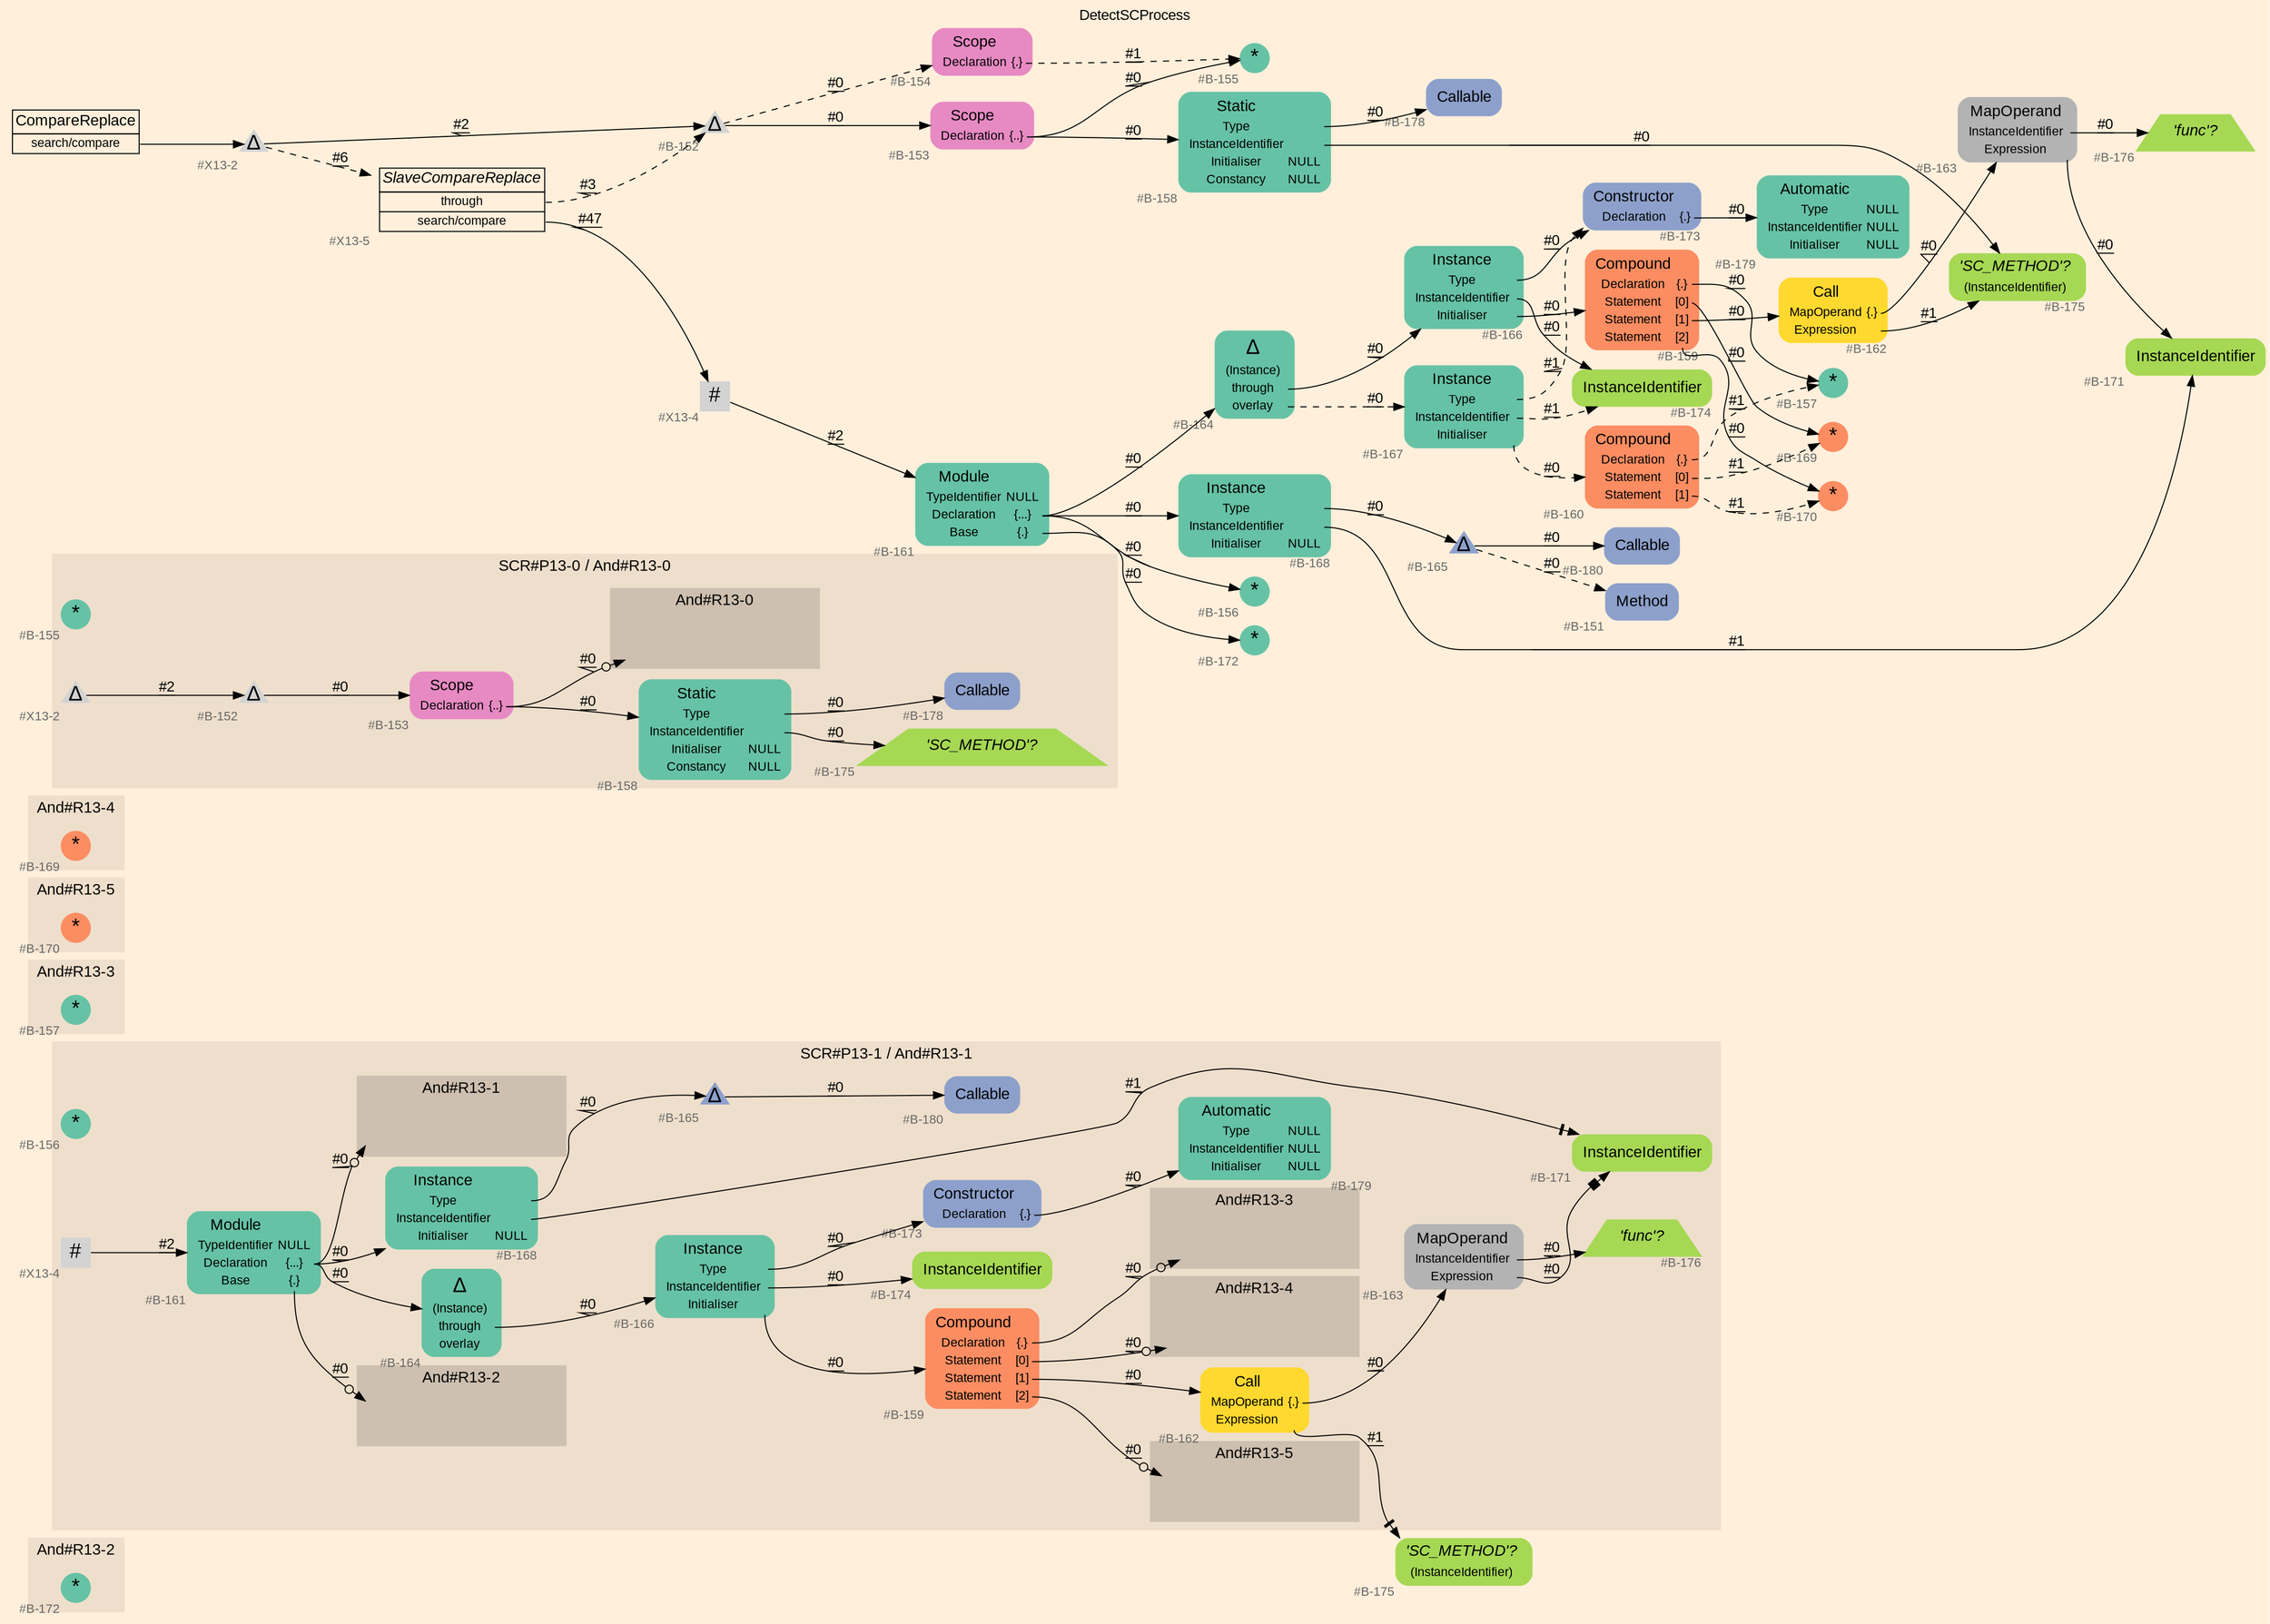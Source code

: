 digraph "DetectSCProcess" {
label = "DetectSCProcess"
labelloc = t
graph [
    rankdir = "LR"
    ranksep = 0.3
    bgcolor = antiquewhite1
    color = black
    fontcolor = black
    fontname = "Arial"
];
node [
    fontname = "Arial"
];
edge [
    fontname = "Arial"
];

// -------------------- figure And#R13-2 --------------------
// -------- region And#R13-2 ----------
subgraph "clusterAnd#R13-2" {
    label = "And#R13-2"
    style = "filled"
    color = antiquewhite2
    fontsize = "15"
    // -------- block And#R13-2/#B-172 ----------
    "And#R13-2/#B-172" [
        fillcolor = "/set28/1"
        xlabel = "#B-172"
        fontsize = "12"
        fontcolor = grey40
        shape = "circle"
        label = <<FONT COLOR="black" POINT-SIZE="20">*</FONT>>
        style = "filled"
        penwidth = 0.0
        fixedsize = true
        width = 0.4
        height = 0.4
    ];
    
}


// -------------------- figure And#R13-1 --------------------
// -------- region And#R13-1 ----------
subgraph "clusterAnd#R13-1" {
    label = "And#R13-1"
    style = "filled"
    color = antiquewhite2
    fontsize = "15"
    // -------- block And#R13-1/#B-156 ----------
    "And#R13-1/#B-156" [
        fillcolor = "/set28/1"
        xlabel = "#B-156"
        fontsize = "12"
        fontcolor = grey40
        shape = "circle"
        label = <<FONT COLOR="black" POINT-SIZE="20">*</FONT>>
        style = "filled"
        penwidth = 0.0
        fixedsize = true
        width = 0.4
        height = 0.4
    ];
    
}


// -------------------- figure And#R13-3 --------------------
// -------- region And#R13-3 ----------
subgraph "clusterAnd#R13-3" {
    label = "And#R13-3"
    style = "filled"
    color = antiquewhite2
    fontsize = "15"
    // -------- block And#R13-3/#B-157 ----------
    "And#R13-3/#B-157" [
        fillcolor = "/set28/1"
        xlabel = "#B-157"
        fontsize = "12"
        fontcolor = grey40
        shape = "circle"
        label = <<FONT COLOR="black" POINT-SIZE="20">*</FONT>>
        style = "filled"
        penwidth = 0.0
        fixedsize = true
        width = 0.4
        height = 0.4
    ];
    
}


// -------------------- figure And#R13-5 --------------------
// -------- region And#R13-5 ----------
subgraph "clusterAnd#R13-5" {
    label = "And#R13-5"
    style = "filled"
    color = antiquewhite2
    fontsize = "15"
    // -------- block And#R13-5/#B-170 ----------
    "And#R13-5/#B-170" [
        fillcolor = "/set28/2"
        xlabel = "#B-170"
        fontsize = "12"
        fontcolor = grey40
        shape = "circle"
        label = <<FONT COLOR="black" POINT-SIZE="20">*</FONT>>
        style = "filled"
        penwidth = 0.0
        fixedsize = true
        width = 0.4
        height = 0.4
    ];
    
}


// -------------------- figure And#R13-4 --------------------
// -------- region And#R13-4 ----------
subgraph "clusterAnd#R13-4" {
    label = "And#R13-4"
    style = "filled"
    color = antiquewhite2
    fontsize = "15"
    // -------- block And#R13-4/#B-169 ----------
    "And#R13-4/#B-169" [
        fillcolor = "/set28/2"
        xlabel = "#B-169"
        fontsize = "12"
        fontcolor = grey40
        shape = "circle"
        label = <<FONT COLOR="black" POINT-SIZE="20">*</FONT>>
        style = "filled"
        penwidth = 0.0
        fixedsize = true
        width = 0.4
        height = 0.4
    ];
    
}


// -------------------- figure And#R13-1 --------------------
// -------- region And#R13-1 ----------
subgraph "clusterAnd#R13-1" {
    label = "SCR#P13-1 / And#R13-1"
    style = "filled"
    color = antiquewhite2
    fontsize = "15"
    // -------- block And#R13-1/#B-159 ----------
    "And#R13-1/#B-159" [
        fillcolor = "/set28/2"
        xlabel = "#B-159"
        fontsize = "12"
        fontcolor = grey40
        shape = "plaintext"
        label = <<TABLE BORDER="0" CELLBORDER="0" CELLSPACING="0">
         <TR><TD><FONT COLOR="black" POINT-SIZE="15">Compound</FONT></TD></TR>
         <TR><TD><FONT COLOR="black" POINT-SIZE="12">Declaration</FONT></TD><TD PORT="port0"><FONT COLOR="black" POINT-SIZE="12">{.}</FONT></TD></TR>
         <TR><TD><FONT COLOR="black" POINT-SIZE="12">Statement</FONT></TD><TD PORT="port1"><FONT COLOR="black" POINT-SIZE="12">[0]</FONT></TD></TR>
         <TR><TD><FONT COLOR="black" POINT-SIZE="12">Statement</FONT></TD><TD PORT="port2"><FONT COLOR="black" POINT-SIZE="12">[1]</FONT></TD></TR>
         <TR><TD><FONT COLOR="black" POINT-SIZE="12">Statement</FONT></TD><TD PORT="port3"><FONT COLOR="black" POINT-SIZE="12">[2]</FONT></TD></TR>
        </TABLE>>
        style = "rounded,filled"
    ];
    
    // -------- block And#R13-1/#B-180 ----------
    "And#R13-1/#B-180" [
        fillcolor = "/set28/3"
        xlabel = "#B-180"
        fontsize = "12"
        fontcolor = grey40
        shape = "plaintext"
        label = <<TABLE BORDER="0" CELLBORDER="0" CELLSPACING="0">
         <TR><TD><FONT COLOR="black" POINT-SIZE="15">Callable</FONT></TD></TR>
        </TABLE>>
        style = "rounded,filled"
    ];
    
    // -------- block And#R13-1/#B-176 ----------
    "And#R13-1/#B-176" [
        fillcolor = "/set28/5"
        xlabel = "#B-176"
        fontsize = "12"
        fontcolor = grey40
        shape = "trapezium"
        label = <<FONT COLOR="black" POINT-SIZE="15"><I>'func'?</I></FONT>>
        style = "filled"
        penwidth = 0.0
    ];
    
    // -------- block And#R13-1/#B-174 ----------
    "And#R13-1/#B-174" [
        fillcolor = "/set28/5"
        xlabel = "#B-174"
        fontsize = "12"
        fontcolor = grey40
        shape = "plaintext"
        label = <<TABLE BORDER="0" CELLBORDER="0" CELLSPACING="0">
         <TR><TD><FONT COLOR="black" POINT-SIZE="15">InstanceIdentifier</FONT></TD></TR>
        </TABLE>>
        style = "rounded,filled"
    ];
    
    // -------- block And#R13-1/#B-164 ----------
    "And#R13-1/#B-164" [
        fillcolor = "/set28/1"
        xlabel = "#B-164"
        fontsize = "12"
        fontcolor = grey40
        shape = "plaintext"
        label = <<TABLE BORDER="0" CELLBORDER="0" CELLSPACING="0">
         <TR><TD><FONT COLOR="black" POINT-SIZE="20">Δ</FONT></TD></TR>
         <TR><TD><FONT COLOR="black" POINT-SIZE="12">(Instance)</FONT></TD><TD PORT="port0"></TD></TR>
         <TR><TD><FONT COLOR="black" POINT-SIZE="12">through</FONT></TD><TD PORT="port1"></TD></TR>
         <TR><TD><FONT COLOR="black" POINT-SIZE="12">overlay</FONT></TD><TD PORT="port2"></TD></TR>
        </TABLE>>
        style = "rounded,filled"
    ];
    
    // -------- block And#R13-1/#B-161 ----------
    "And#R13-1/#B-161" [
        fillcolor = "/set28/1"
        xlabel = "#B-161"
        fontsize = "12"
        fontcolor = grey40
        shape = "plaintext"
        label = <<TABLE BORDER="0" CELLBORDER="0" CELLSPACING="0">
         <TR><TD><FONT COLOR="black" POINT-SIZE="15">Module</FONT></TD></TR>
         <TR><TD><FONT COLOR="black" POINT-SIZE="12">TypeIdentifier</FONT></TD><TD PORT="port0"><FONT COLOR="black" POINT-SIZE="12">NULL</FONT></TD></TR>
         <TR><TD><FONT COLOR="black" POINT-SIZE="12">Declaration</FONT></TD><TD PORT="port1"><FONT COLOR="black" POINT-SIZE="12">{...}</FONT></TD></TR>
         <TR><TD><FONT COLOR="black" POINT-SIZE="12">Base</FONT></TD><TD PORT="port2"><FONT COLOR="black" POINT-SIZE="12">{.}</FONT></TD></TR>
        </TABLE>>
        style = "rounded,filled"
    ];
    
    // -------- block And#R13-1/#B-165 ----------
    "And#R13-1/#B-165" [
        fillcolor = "/set28/3"
        xlabel = "#B-165"
        fontsize = "12"
        fontcolor = grey40
        shape = "triangle"
        label = <<FONT COLOR="black" POINT-SIZE="20">Δ</FONT>>
        style = "filled"
        penwidth = 0.0
        fixedsize = true
        width = 0.4
        height = 0.4
    ];
    
    // -------- block And#R13-1/#B-162 ----------
    "And#R13-1/#B-162" [
        fillcolor = "/set28/6"
        xlabel = "#B-162"
        fontsize = "12"
        fontcolor = grey40
        shape = "plaintext"
        label = <<TABLE BORDER="0" CELLBORDER="0" CELLSPACING="0">
         <TR><TD><FONT COLOR="black" POINT-SIZE="15">Call</FONT></TD></TR>
         <TR><TD><FONT COLOR="black" POINT-SIZE="12">MapOperand</FONT></TD><TD PORT="port0"><FONT COLOR="black" POINT-SIZE="12">{.}</FONT></TD></TR>
         <TR><TD><FONT COLOR="black" POINT-SIZE="12">Expression</FONT></TD><TD PORT="port1"></TD></TR>
        </TABLE>>
        style = "rounded,filled"
    ];
    
    // -------- block And#R13-1/#B-171 ----------
    "And#R13-1/#B-171" [
        fillcolor = "/set28/5"
        xlabel = "#B-171"
        fontsize = "12"
        fontcolor = grey40
        shape = "plaintext"
        label = <<TABLE BORDER="0" CELLBORDER="0" CELLSPACING="0">
         <TR><TD><FONT COLOR="black" POINT-SIZE="15">InstanceIdentifier</FONT></TD></TR>
        </TABLE>>
        style = "rounded,filled"
    ];
    
    // -------- block And#R13-1/#B-173 ----------
    "And#R13-1/#B-173" [
        fillcolor = "/set28/3"
        xlabel = "#B-173"
        fontsize = "12"
        fontcolor = grey40
        shape = "plaintext"
        label = <<TABLE BORDER="0" CELLBORDER="0" CELLSPACING="0">
         <TR><TD><FONT COLOR="black" POINT-SIZE="15">Constructor</FONT></TD></TR>
         <TR><TD><FONT COLOR="black" POINT-SIZE="12">Declaration</FONT></TD><TD PORT="port0"><FONT COLOR="black" POINT-SIZE="12">{.}</FONT></TD></TR>
        </TABLE>>
        style = "rounded,filled"
    ];
    
    // -------- block And#R13-1/#B-163 ----------
    "And#R13-1/#B-163" [
        fillcolor = "/set28/8"
        xlabel = "#B-163"
        fontsize = "12"
        fontcolor = grey40
        shape = "plaintext"
        label = <<TABLE BORDER="0" CELLBORDER="0" CELLSPACING="0">
         <TR><TD><FONT COLOR="black" POINT-SIZE="15">MapOperand</FONT></TD></TR>
         <TR><TD><FONT COLOR="black" POINT-SIZE="12">InstanceIdentifier</FONT></TD><TD PORT="port0"></TD></TR>
         <TR><TD><FONT COLOR="black" POINT-SIZE="12">Expression</FONT></TD><TD PORT="port1"></TD></TR>
        </TABLE>>
        style = "rounded,filled"
    ];
    
    // -------- block And#R13-1/#B-166 ----------
    "And#R13-1/#B-166" [
        fillcolor = "/set28/1"
        xlabel = "#B-166"
        fontsize = "12"
        fontcolor = grey40
        shape = "plaintext"
        label = <<TABLE BORDER="0" CELLBORDER="0" CELLSPACING="0">
         <TR><TD><FONT COLOR="black" POINT-SIZE="15">Instance</FONT></TD></TR>
         <TR><TD><FONT COLOR="black" POINT-SIZE="12">Type</FONT></TD><TD PORT="port0"></TD></TR>
         <TR><TD><FONT COLOR="black" POINT-SIZE="12">InstanceIdentifier</FONT></TD><TD PORT="port1"></TD></TR>
         <TR><TD><FONT COLOR="black" POINT-SIZE="12">Initialiser</FONT></TD><TD PORT="port2"></TD></TR>
        </TABLE>>
        style = "rounded,filled"
    ];
    
    // -------- block And#R13-1/#X13-4 ----------
    "And#R13-1/#X13-4" [
        xlabel = "#X13-4"
        fontsize = "12"
        fontcolor = grey40
        shape = "square"
        label = <<FONT COLOR="black" POINT-SIZE="20">#</FONT>>
        style = "filled"
        penwidth = 0.0
        fixedsize = true
        width = 0.4
        height = 0.4
    ];
    
    // -------- block And#R13-1/#B-179 ----------
    "And#R13-1/#B-179" [
        fillcolor = "/set28/1"
        xlabel = "#B-179"
        fontsize = "12"
        fontcolor = grey40
        shape = "plaintext"
        label = <<TABLE BORDER="0" CELLBORDER="0" CELLSPACING="0">
         <TR><TD><FONT COLOR="black" POINT-SIZE="15">Automatic</FONT></TD></TR>
         <TR><TD><FONT COLOR="black" POINT-SIZE="12">Type</FONT></TD><TD PORT="port0"><FONT COLOR="black" POINT-SIZE="12">NULL</FONT></TD></TR>
         <TR><TD><FONT COLOR="black" POINT-SIZE="12">InstanceIdentifier</FONT></TD><TD PORT="port1"><FONT COLOR="black" POINT-SIZE="12">NULL</FONT></TD></TR>
         <TR><TD><FONT COLOR="black" POINT-SIZE="12">Initialiser</FONT></TD><TD PORT="port2"><FONT COLOR="black" POINT-SIZE="12">NULL</FONT></TD></TR>
        </TABLE>>
        style = "rounded,filled"
    ];
    
    // -------- block And#R13-1/#B-168 ----------
    "And#R13-1/#B-168" [
        fillcolor = "/set28/1"
        xlabel = "#B-168"
        fontsize = "12"
        fontcolor = grey40
        shape = "plaintext"
        label = <<TABLE BORDER="0" CELLBORDER="0" CELLSPACING="0">
         <TR><TD><FONT COLOR="black" POINT-SIZE="15">Instance</FONT></TD></TR>
         <TR><TD><FONT COLOR="black" POINT-SIZE="12">Type</FONT></TD><TD PORT="port0"></TD></TR>
         <TR><TD><FONT COLOR="black" POINT-SIZE="12">InstanceIdentifier</FONT></TD><TD PORT="port1"></TD></TR>
         <TR><TD><FONT COLOR="black" POINT-SIZE="12">Initialiser</FONT></TD><TD PORT="port2"><FONT COLOR="black" POINT-SIZE="12">NULL</FONT></TD></TR>
        </TABLE>>
        style = "rounded,filled"
    ];
    
    // -------- region And#R13-1/And#R13-1 ----------
    subgraph "clusterAnd#R13-1/And#R13-1" {
        label = "And#R13-1"
        style = "filled"
        color = antiquewhite3
        fontsize = "15"
        // -------- block And#R13-1/And#R13-1/#B-156 ----------
        "And#R13-1/And#R13-1/#B-156" [
            fillcolor = "/set28/1"
            xlabel = "#B-156"
            fontsize = "12"
            fontcolor = grey40
            shape = "none"
            style = "invisible"
        ];
        
    }
    
    // -------- region And#R13-1/And#R13-2 ----------
    subgraph "clusterAnd#R13-1/And#R13-2" {
        label = "And#R13-2"
        style = "filled"
        color = antiquewhite3
        fontsize = "15"
        // -------- block And#R13-1/And#R13-2/#B-172 ----------
        "And#R13-1/And#R13-2/#B-172" [
            fillcolor = "/set28/1"
            xlabel = "#B-172"
            fontsize = "12"
            fontcolor = grey40
            shape = "none"
            style = "invisible"
        ];
        
    }
    
    // -------- region And#R13-1/And#R13-3 ----------
    subgraph "clusterAnd#R13-1/And#R13-3" {
        label = "And#R13-3"
        style = "filled"
        color = antiquewhite3
        fontsize = "15"
        // -------- block And#R13-1/And#R13-3/#B-157 ----------
        "And#R13-1/And#R13-3/#B-157" [
            fillcolor = "/set28/1"
            xlabel = "#B-157"
            fontsize = "12"
            fontcolor = grey40
            shape = "none"
            style = "invisible"
        ];
        
    }
    
    // -------- region And#R13-1/And#R13-4 ----------
    subgraph "clusterAnd#R13-1/And#R13-4" {
        label = "And#R13-4"
        style = "filled"
        color = antiquewhite3
        fontsize = "15"
        // -------- block And#R13-1/And#R13-4/#B-169 ----------
        "And#R13-1/And#R13-4/#B-169" [
            fillcolor = "/set28/2"
            xlabel = "#B-169"
            fontsize = "12"
            fontcolor = grey40
            shape = "none"
            style = "invisible"
        ];
        
    }
    
    // -------- region And#R13-1/And#R13-5 ----------
    subgraph "clusterAnd#R13-1/And#R13-5" {
        label = "And#R13-5"
        style = "filled"
        color = antiquewhite3
        fontsize = "15"
        // -------- block And#R13-1/And#R13-5/#B-170 ----------
        "And#R13-1/And#R13-5/#B-170" [
            fillcolor = "/set28/2"
            xlabel = "#B-170"
            fontsize = "12"
            fontcolor = grey40
            shape = "none"
            style = "invisible"
        ];
        
    }
    
}

// -------- block And#R13-1/#B-175 ----------
"And#R13-1/#B-175" [
    fillcolor = "/set28/5"
    xlabel = "#B-175"
    fontsize = "12"
    fontcolor = grey40
    shape = "plaintext"
    label = <<TABLE BORDER="0" CELLBORDER="0" CELLSPACING="0">
     <TR><TD><FONT COLOR="black" POINT-SIZE="15"><I>'SC_METHOD'?</I></FONT></TD></TR>
     <TR><TD><FONT COLOR="black" POINT-SIZE="12">(InstanceIdentifier)</FONT></TD><TD PORT="port0"></TD></TR>
    </TABLE>>
    style = "rounded,filled"
];

"And#R13-1/#B-159":port0 -> "And#R13-1/And#R13-3/#B-157" [
    arrowhead="normalnoneodot"
    label = "#0"
    decorate = true
    color = black
    fontcolor = black
];

"And#R13-1/#B-159":port1 -> "And#R13-1/And#R13-4/#B-169" [
    arrowhead="normalnoneodot"
    label = "#0"
    decorate = true
    color = black
    fontcolor = black
];

"And#R13-1/#B-159":port2 -> "And#R13-1/#B-162" [
    label = "#0"
    decorate = true
    color = black
    fontcolor = black
];

"And#R13-1/#B-159":port3 -> "And#R13-1/And#R13-5/#B-170" [
    arrowhead="normalnoneodot"
    label = "#0"
    decorate = true
    color = black
    fontcolor = black
];

"And#R13-1/#B-164":port1 -> "And#R13-1/#B-166" [
    label = "#0"
    decorate = true
    color = black
    fontcolor = black
];

"And#R13-1/#B-161":port1 -> "And#R13-1/#B-164" [
    label = "#0"
    decorate = true
    color = black
    fontcolor = black
];

"And#R13-1/#B-161":port1 -> "And#R13-1/#B-168" [
    label = "#0"
    decorate = true
    color = black
    fontcolor = black
];

"And#R13-1/#B-161":port1 -> "And#R13-1/And#R13-1/#B-156" [
    arrowhead="normalnoneodot"
    label = "#0"
    decorate = true
    color = black
    fontcolor = black
];

"And#R13-1/#B-161":port2 -> "And#R13-1/And#R13-2/#B-172" [
    arrowhead="normalnoneodot"
    label = "#0"
    decorate = true
    color = black
    fontcolor = black
];

"And#R13-1/#B-165" -> "And#R13-1/#B-180" [
    label = "#0"
    decorate = true
    color = black
    fontcolor = black
];

"And#R13-1/#B-162":port0 -> "And#R13-1/#B-163" [
    label = "#0"
    decorate = true
    color = black
    fontcolor = black
];

"And#R13-1/#B-162":port1 -> "And#R13-1/#B-175" [
    arrowhead="normalnonetee"
    label = "#1"
    decorate = true
    color = black
    fontcolor = black
];

"And#R13-1/#B-173":port0 -> "And#R13-1/#B-179" [
    label = "#0"
    decorate = true
    color = black
    fontcolor = black
];

"And#R13-1/#B-163":port0 -> "And#R13-1/#B-176" [
    label = "#0"
    decorate = true
    color = black
    fontcolor = black
];

"And#R13-1/#B-163":port1 -> "And#R13-1/#B-171" [
    arrowhead="normalnonebox"
    label = "#0"
    decorate = true
    color = black
    fontcolor = black
];

"And#R13-1/#B-166":port0 -> "And#R13-1/#B-173" [
    label = "#0"
    decorate = true
    color = black
    fontcolor = black
];

"And#R13-1/#B-166":port1 -> "And#R13-1/#B-174" [
    label = "#0"
    decorate = true
    color = black
    fontcolor = black
];

"And#R13-1/#B-166":port2 -> "And#R13-1/#B-159" [
    label = "#0"
    decorate = true
    color = black
    fontcolor = black
];

"And#R13-1/#X13-4" -> "And#R13-1/#B-161" [
    label = "#2"
    decorate = true
    color = black
    fontcolor = black
];

"And#R13-1/#B-168":port0 -> "And#R13-1/#B-165" [
    label = "#0"
    decorate = true
    color = black
    fontcolor = black
];

"And#R13-1/#B-168":port1 -> "And#R13-1/#B-171" [
    arrowhead="normalnonetee"
    label = "#1"
    decorate = true
    color = black
    fontcolor = black
];


// -------------------- figure And#R13-0 --------------------
// -------- region And#R13-0 ----------
subgraph "clusterAnd#R13-0" {
    label = "And#R13-0"
    style = "filled"
    color = antiquewhite2
    fontsize = "15"
    // -------- block And#R13-0/#B-155 ----------
    "And#R13-0/#B-155" [
        fillcolor = "/set28/1"
        xlabel = "#B-155"
        fontsize = "12"
        fontcolor = grey40
        shape = "circle"
        label = <<FONT COLOR="black" POINT-SIZE="20">*</FONT>>
        style = "filled"
        penwidth = 0.0
        fixedsize = true
        width = 0.4
        height = 0.4
    ];
    
}


// -------------------- figure And#R13-0 --------------------
// -------- region And#R13-0 ----------
subgraph "clusterAnd#R13-0" {
    label = "SCR#P13-0 / And#R13-0"
    style = "filled"
    color = antiquewhite2
    fontsize = "15"
    // -------- block And#R13-0/#B-153 ----------
    "And#R13-0/#B-153" [
        fillcolor = "/set28/4"
        xlabel = "#B-153"
        fontsize = "12"
        fontcolor = grey40
        shape = "plaintext"
        label = <<TABLE BORDER="0" CELLBORDER="0" CELLSPACING="0">
         <TR><TD><FONT COLOR="black" POINT-SIZE="15">Scope</FONT></TD></TR>
         <TR><TD><FONT COLOR="black" POINT-SIZE="12">Declaration</FONT></TD><TD PORT="port0"><FONT COLOR="black" POINT-SIZE="12">{..}</FONT></TD></TR>
        </TABLE>>
        style = "rounded,filled"
    ];
    
    // -------- block And#R13-0/#B-152 ----------
    "And#R13-0/#B-152" [
        xlabel = "#B-152"
        fontsize = "12"
        fontcolor = grey40
        shape = "triangle"
        label = <<FONT COLOR="black" POINT-SIZE="20">Δ</FONT>>
        style = "filled"
        penwidth = 0.0
        fixedsize = true
        width = 0.4
        height = 0.4
    ];
    
    // -------- block And#R13-0/#B-178 ----------
    "And#R13-0/#B-178" [
        fillcolor = "/set28/3"
        xlabel = "#B-178"
        fontsize = "12"
        fontcolor = grey40
        shape = "plaintext"
        label = <<TABLE BORDER="0" CELLBORDER="0" CELLSPACING="0">
         <TR><TD><FONT COLOR="black" POINT-SIZE="15">Callable</FONT></TD></TR>
        </TABLE>>
        style = "rounded,filled"
    ];
    
    // -------- block And#R13-0/#B-158 ----------
    "And#R13-0/#B-158" [
        fillcolor = "/set28/1"
        xlabel = "#B-158"
        fontsize = "12"
        fontcolor = grey40
        shape = "plaintext"
        label = <<TABLE BORDER="0" CELLBORDER="0" CELLSPACING="0">
         <TR><TD><FONT COLOR="black" POINT-SIZE="15">Static</FONT></TD></TR>
         <TR><TD><FONT COLOR="black" POINT-SIZE="12">Type</FONT></TD><TD PORT="port0"></TD></TR>
         <TR><TD><FONT COLOR="black" POINT-SIZE="12">InstanceIdentifier</FONT></TD><TD PORT="port1"></TD></TR>
         <TR><TD><FONT COLOR="black" POINT-SIZE="12">Initialiser</FONT></TD><TD PORT="port2"><FONT COLOR="black" POINT-SIZE="12">NULL</FONT></TD></TR>
         <TR><TD><FONT COLOR="black" POINT-SIZE="12">Constancy</FONT></TD><TD PORT="port3"><FONT COLOR="black" POINT-SIZE="12">NULL</FONT></TD></TR>
        </TABLE>>
        style = "rounded,filled"
    ];
    
    // -------- block And#R13-0/#X13-2 ----------
    "And#R13-0/#X13-2" [
        xlabel = "#X13-2"
        fontsize = "12"
        fontcolor = grey40
        shape = "triangle"
        label = <<FONT COLOR="black" POINT-SIZE="20">Δ</FONT>>
        style = "filled"
        penwidth = 0.0
        fixedsize = true
        width = 0.4
        height = 0.4
    ];
    
    // -------- block And#R13-0/#B-175 ----------
    "And#R13-0/#B-175" [
        fillcolor = "/set28/5"
        xlabel = "#B-175"
        fontsize = "12"
        fontcolor = grey40
        shape = "trapezium"
        label = <<FONT COLOR="black" POINT-SIZE="15"><I>'SC_METHOD'?</I></FONT>>
        style = "filled"
        penwidth = 0.0
    ];
    
    // -------- region And#R13-0/And#R13-0 ----------
    subgraph "clusterAnd#R13-0/And#R13-0" {
        label = "And#R13-0"
        style = "filled"
        color = antiquewhite3
        fontsize = "15"
        // -------- block And#R13-0/And#R13-0/#B-155 ----------
        "And#R13-0/And#R13-0/#B-155" [
            fillcolor = "/set28/1"
            xlabel = "#B-155"
            fontsize = "12"
            fontcolor = grey40
            shape = "none"
            style = "invisible"
        ];
        
    }
    
}

"And#R13-0/#B-153":port0 -> "And#R13-0/And#R13-0/#B-155" [
    arrowhead="normalnoneodot"
    label = "#0"
    decorate = true
    color = black
    fontcolor = black
];

"And#R13-0/#B-153":port0 -> "And#R13-0/#B-158" [
    label = "#0"
    decorate = true
    color = black
    fontcolor = black
];

"And#R13-0/#B-152" -> "And#R13-0/#B-153" [
    label = "#0"
    decorate = true
    color = black
    fontcolor = black
];

"And#R13-0/#B-158":port0 -> "And#R13-0/#B-178" [
    label = "#0"
    decorate = true
    color = black
    fontcolor = black
];

"And#R13-0/#B-158":port1 -> "And#R13-0/#B-175" [
    label = "#0"
    decorate = true
    color = black
    fontcolor = black
];

"And#R13-0/#X13-2" -> "And#R13-0/#B-152" [
    label = "#2"
    decorate = true
    color = black
    fontcolor = black
];


// -------------------- transformation figure --------------------
// -------- block CR#X13-3 ----------
"CR#X13-3" [
    fillcolor = antiquewhite1
    fontsize = "12"
    fontcolor = grey40
    shape = "plaintext"
    label = <<TABLE BORDER="0" CELLBORDER="1" CELLSPACING="0">
     <TR><TD><FONT COLOR="black" POINT-SIZE="15">CompareReplace</FONT></TD></TR>
     <TR><TD PORT="port0"><FONT COLOR="black" POINT-SIZE="12">search/compare</FONT></TD></TR>
    </TABLE>>
    style = "filled"
    color = black
];

// -------- block #X13-2 ----------
"#X13-2" [
    xlabel = "#X13-2"
    fontsize = "12"
    fontcolor = grey40
    shape = "triangle"
    label = <<FONT COLOR="black" POINT-SIZE="20">Δ</FONT>>
    style = "filled"
    penwidth = 0.0
    fixedsize = true
    width = 0.4
    height = 0.4
];

// -------- block #B-152 ----------
"#B-152" [
    xlabel = "#B-152"
    fontsize = "12"
    fontcolor = grey40
    shape = "triangle"
    label = <<FONT COLOR="black" POINT-SIZE="20">Δ</FONT>>
    style = "filled"
    penwidth = 0.0
    fixedsize = true
    width = 0.4
    height = 0.4
];

// -------- block #B-153 ----------
"#B-153" [
    fillcolor = "/set28/4"
    xlabel = "#B-153"
    fontsize = "12"
    fontcolor = grey40
    shape = "plaintext"
    label = <<TABLE BORDER="0" CELLBORDER="0" CELLSPACING="0">
     <TR><TD><FONT COLOR="black" POINT-SIZE="15">Scope</FONT></TD></TR>
     <TR><TD><FONT COLOR="black" POINT-SIZE="12">Declaration</FONT></TD><TD PORT="port0"><FONT COLOR="black" POINT-SIZE="12">{..}</FONT></TD></TR>
    </TABLE>>
    style = "rounded,filled"
];

// -------- block #B-155 ----------
"#B-155" [
    fillcolor = "/set28/1"
    xlabel = "#B-155"
    fontsize = "12"
    fontcolor = grey40
    shape = "circle"
    label = <<FONT COLOR="black" POINT-SIZE="20">*</FONT>>
    style = "filled"
    penwidth = 0.0
    fixedsize = true
    width = 0.4
    height = 0.4
];

// -------- block #B-158 ----------
"#B-158" [
    fillcolor = "/set28/1"
    xlabel = "#B-158"
    fontsize = "12"
    fontcolor = grey40
    shape = "plaintext"
    label = <<TABLE BORDER="0" CELLBORDER="0" CELLSPACING="0">
     <TR><TD><FONT COLOR="black" POINT-SIZE="15">Static</FONT></TD></TR>
     <TR><TD><FONT COLOR="black" POINT-SIZE="12">Type</FONT></TD><TD PORT="port0"></TD></TR>
     <TR><TD><FONT COLOR="black" POINT-SIZE="12">InstanceIdentifier</FONT></TD><TD PORT="port1"></TD></TR>
     <TR><TD><FONT COLOR="black" POINT-SIZE="12">Initialiser</FONT></TD><TD PORT="port2"><FONT COLOR="black" POINT-SIZE="12">NULL</FONT></TD></TR>
     <TR><TD><FONT COLOR="black" POINT-SIZE="12">Constancy</FONT></TD><TD PORT="port3"><FONT COLOR="black" POINT-SIZE="12">NULL</FONT></TD></TR>
    </TABLE>>
    style = "rounded,filled"
];

// -------- block #B-178 ----------
"#B-178" [
    fillcolor = "/set28/3"
    xlabel = "#B-178"
    fontsize = "12"
    fontcolor = grey40
    shape = "plaintext"
    label = <<TABLE BORDER="0" CELLBORDER="0" CELLSPACING="0">
     <TR><TD><FONT COLOR="black" POINT-SIZE="15">Callable</FONT></TD></TR>
    </TABLE>>
    style = "rounded,filled"
];

// -------- block #B-175 ----------
"#B-175" [
    fillcolor = "/set28/5"
    xlabel = "#B-175"
    fontsize = "12"
    fontcolor = grey40
    shape = "plaintext"
    label = <<TABLE BORDER="0" CELLBORDER="0" CELLSPACING="0">
     <TR><TD><FONT COLOR="black" POINT-SIZE="15"><I>'SC_METHOD'?</I></FONT></TD></TR>
     <TR><TD><FONT COLOR="black" POINT-SIZE="12">(InstanceIdentifier)</FONT></TD><TD PORT="port0"></TD></TR>
    </TABLE>>
    style = "rounded,filled"
];

// -------- block #B-154 ----------
"#B-154" [
    fillcolor = "/set28/4"
    xlabel = "#B-154"
    fontsize = "12"
    fontcolor = grey40
    shape = "plaintext"
    label = <<TABLE BORDER="0" CELLBORDER="0" CELLSPACING="0">
     <TR><TD><FONT COLOR="black" POINT-SIZE="15">Scope</FONT></TD></TR>
     <TR><TD><FONT COLOR="black" POINT-SIZE="12">Declaration</FONT></TD><TD PORT="port0"><FONT COLOR="black" POINT-SIZE="12">{.}</FONT></TD></TR>
    </TABLE>>
    style = "rounded,filled"
];

// -------- block #X13-5 ----------
"#X13-5" [
    fillcolor = antiquewhite1
    xlabel = "#X13-5"
    fontsize = "12"
    fontcolor = grey40
    shape = "plaintext"
    label = <<TABLE BORDER="0" CELLBORDER="1" CELLSPACING="0">
     <TR><TD><FONT COLOR="black" POINT-SIZE="15"><I>SlaveCompareReplace</I></FONT></TD></TR>
     <TR><TD PORT="port0"><FONT COLOR="black" POINT-SIZE="12">through</FONT></TD></TR>
     <TR><TD PORT="port1"><FONT COLOR="black" POINT-SIZE="12">search/compare</FONT></TD></TR>
    </TABLE>>
    style = "filled"
    color = black
];

// -------- block #X13-4 ----------
"#X13-4" [
    xlabel = "#X13-4"
    fontsize = "12"
    fontcolor = grey40
    shape = "square"
    label = <<FONT COLOR="black" POINT-SIZE="20">#</FONT>>
    style = "filled"
    penwidth = 0.0
    fixedsize = true
    width = 0.4
    height = 0.4
];

// -------- block #B-161 ----------
"#B-161" [
    fillcolor = "/set28/1"
    xlabel = "#B-161"
    fontsize = "12"
    fontcolor = grey40
    shape = "plaintext"
    label = <<TABLE BORDER="0" CELLBORDER="0" CELLSPACING="0">
     <TR><TD><FONT COLOR="black" POINT-SIZE="15">Module</FONT></TD></TR>
     <TR><TD><FONT COLOR="black" POINT-SIZE="12">TypeIdentifier</FONT></TD><TD PORT="port0"><FONT COLOR="black" POINT-SIZE="12">NULL</FONT></TD></TR>
     <TR><TD><FONT COLOR="black" POINT-SIZE="12">Declaration</FONT></TD><TD PORT="port1"><FONT COLOR="black" POINT-SIZE="12">{...}</FONT></TD></TR>
     <TR><TD><FONT COLOR="black" POINT-SIZE="12">Base</FONT></TD><TD PORT="port2"><FONT COLOR="black" POINT-SIZE="12">{.}</FONT></TD></TR>
    </TABLE>>
    style = "rounded,filled"
];

// -------- block #B-164 ----------
"#B-164" [
    fillcolor = "/set28/1"
    xlabel = "#B-164"
    fontsize = "12"
    fontcolor = grey40
    shape = "plaintext"
    label = <<TABLE BORDER="0" CELLBORDER="0" CELLSPACING="0">
     <TR><TD><FONT COLOR="black" POINT-SIZE="20">Δ</FONT></TD></TR>
     <TR><TD><FONT COLOR="black" POINT-SIZE="12">(Instance)</FONT></TD><TD PORT="port0"></TD></TR>
     <TR><TD><FONT COLOR="black" POINT-SIZE="12">through</FONT></TD><TD PORT="port1"></TD></TR>
     <TR><TD><FONT COLOR="black" POINT-SIZE="12">overlay</FONT></TD><TD PORT="port2"></TD></TR>
    </TABLE>>
    style = "rounded,filled"
];

// -------- block #B-166 ----------
"#B-166" [
    fillcolor = "/set28/1"
    xlabel = "#B-166"
    fontsize = "12"
    fontcolor = grey40
    shape = "plaintext"
    label = <<TABLE BORDER="0" CELLBORDER="0" CELLSPACING="0">
     <TR><TD><FONT COLOR="black" POINT-SIZE="15">Instance</FONT></TD></TR>
     <TR><TD><FONT COLOR="black" POINT-SIZE="12">Type</FONT></TD><TD PORT="port0"></TD></TR>
     <TR><TD><FONT COLOR="black" POINT-SIZE="12">InstanceIdentifier</FONT></TD><TD PORT="port1"></TD></TR>
     <TR><TD><FONT COLOR="black" POINT-SIZE="12">Initialiser</FONT></TD><TD PORT="port2"></TD></TR>
    </TABLE>>
    style = "rounded,filled"
];

// -------- block #B-173 ----------
"#B-173" [
    fillcolor = "/set28/3"
    xlabel = "#B-173"
    fontsize = "12"
    fontcolor = grey40
    shape = "plaintext"
    label = <<TABLE BORDER="0" CELLBORDER="0" CELLSPACING="0">
     <TR><TD><FONT COLOR="black" POINT-SIZE="15">Constructor</FONT></TD></TR>
     <TR><TD><FONT COLOR="black" POINT-SIZE="12">Declaration</FONT></TD><TD PORT="port0"><FONT COLOR="black" POINT-SIZE="12">{.}</FONT></TD></TR>
    </TABLE>>
    style = "rounded,filled"
];

// -------- block #B-179 ----------
"#B-179" [
    fillcolor = "/set28/1"
    xlabel = "#B-179"
    fontsize = "12"
    fontcolor = grey40
    shape = "plaintext"
    label = <<TABLE BORDER="0" CELLBORDER="0" CELLSPACING="0">
     <TR><TD><FONT COLOR="black" POINT-SIZE="15">Automatic</FONT></TD></TR>
     <TR><TD><FONT COLOR="black" POINT-SIZE="12">Type</FONT></TD><TD PORT="port0"><FONT COLOR="black" POINT-SIZE="12">NULL</FONT></TD></TR>
     <TR><TD><FONT COLOR="black" POINT-SIZE="12">InstanceIdentifier</FONT></TD><TD PORT="port1"><FONT COLOR="black" POINT-SIZE="12">NULL</FONT></TD></TR>
     <TR><TD><FONT COLOR="black" POINT-SIZE="12">Initialiser</FONT></TD><TD PORT="port2"><FONT COLOR="black" POINT-SIZE="12">NULL</FONT></TD></TR>
    </TABLE>>
    style = "rounded,filled"
];

// -------- block #B-174 ----------
"#B-174" [
    fillcolor = "/set28/5"
    xlabel = "#B-174"
    fontsize = "12"
    fontcolor = grey40
    shape = "plaintext"
    label = <<TABLE BORDER="0" CELLBORDER="0" CELLSPACING="0">
     <TR><TD><FONT COLOR="black" POINT-SIZE="15">InstanceIdentifier</FONT></TD></TR>
    </TABLE>>
    style = "rounded,filled"
];

// -------- block #B-159 ----------
"#B-159" [
    fillcolor = "/set28/2"
    xlabel = "#B-159"
    fontsize = "12"
    fontcolor = grey40
    shape = "plaintext"
    label = <<TABLE BORDER="0" CELLBORDER="0" CELLSPACING="0">
     <TR><TD><FONT COLOR="black" POINT-SIZE="15">Compound</FONT></TD></TR>
     <TR><TD><FONT COLOR="black" POINT-SIZE="12">Declaration</FONT></TD><TD PORT="port0"><FONT COLOR="black" POINT-SIZE="12">{.}</FONT></TD></TR>
     <TR><TD><FONT COLOR="black" POINT-SIZE="12">Statement</FONT></TD><TD PORT="port1"><FONT COLOR="black" POINT-SIZE="12">[0]</FONT></TD></TR>
     <TR><TD><FONT COLOR="black" POINT-SIZE="12">Statement</FONT></TD><TD PORT="port2"><FONT COLOR="black" POINT-SIZE="12">[1]</FONT></TD></TR>
     <TR><TD><FONT COLOR="black" POINT-SIZE="12">Statement</FONT></TD><TD PORT="port3"><FONT COLOR="black" POINT-SIZE="12">[2]</FONT></TD></TR>
    </TABLE>>
    style = "rounded,filled"
];

// -------- block #B-157 ----------
"#B-157" [
    fillcolor = "/set28/1"
    xlabel = "#B-157"
    fontsize = "12"
    fontcolor = grey40
    shape = "circle"
    label = <<FONT COLOR="black" POINT-SIZE="20">*</FONT>>
    style = "filled"
    penwidth = 0.0
    fixedsize = true
    width = 0.4
    height = 0.4
];

// -------- block #B-169 ----------
"#B-169" [
    fillcolor = "/set28/2"
    xlabel = "#B-169"
    fontsize = "12"
    fontcolor = grey40
    shape = "circle"
    label = <<FONT COLOR="black" POINT-SIZE="20">*</FONT>>
    style = "filled"
    penwidth = 0.0
    fixedsize = true
    width = 0.4
    height = 0.4
];

// -------- block #B-162 ----------
"#B-162" [
    fillcolor = "/set28/6"
    xlabel = "#B-162"
    fontsize = "12"
    fontcolor = grey40
    shape = "plaintext"
    label = <<TABLE BORDER="0" CELLBORDER="0" CELLSPACING="0">
     <TR><TD><FONT COLOR="black" POINT-SIZE="15">Call</FONT></TD></TR>
     <TR><TD><FONT COLOR="black" POINT-SIZE="12">MapOperand</FONT></TD><TD PORT="port0"><FONT COLOR="black" POINT-SIZE="12">{.}</FONT></TD></TR>
     <TR><TD><FONT COLOR="black" POINT-SIZE="12">Expression</FONT></TD><TD PORT="port1"></TD></TR>
    </TABLE>>
    style = "rounded,filled"
];

// -------- block #B-163 ----------
"#B-163" [
    fillcolor = "/set28/8"
    xlabel = "#B-163"
    fontsize = "12"
    fontcolor = grey40
    shape = "plaintext"
    label = <<TABLE BORDER="0" CELLBORDER="0" CELLSPACING="0">
     <TR><TD><FONT COLOR="black" POINT-SIZE="15">MapOperand</FONT></TD></TR>
     <TR><TD><FONT COLOR="black" POINT-SIZE="12">InstanceIdentifier</FONT></TD><TD PORT="port0"></TD></TR>
     <TR><TD><FONT COLOR="black" POINT-SIZE="12">Expression</FONT></TD><TD PORT="port1"></TD></TR>
    </TABLE>>
    style = "rounded,filled"
];

// -------- block #B-176 ----------
"#B-176" [
    fillcolor = "/set28/5"
    xlabel = "#B-176"
    fontsize = "12"
    fontcolor = grey40
    shape = "trapezium"
    label = <<FONT COLOR="black" POINT-SIZE="15"><I>'func'?</I></FONT>>
    style = "filled"
    penwidth = 0.0
];

// -------- block #B-171 ----------
"#B-171" [
    fillcolor = "/set28/5"
    xlabel = "#B-171"
    fontsize = "12"
    fontcolor = grey40
    shape = "plaintext"
    label = <<TABLE BORDER="0" CELLBORDER="0" CELLSPACING="0">
     <TR><TD><FONT COLOR="black" POINT-SIZE="15">InstanceIdentifier</FONT></TD></TR>
    </TABLE>>
    style = "rounded,filled"
];

// -------- block #B-170 ----------
"#B-170" [
    fillcolor = "/set28/2"
    xlabel = "#B-170"
    fontsize = "12"
    fontcolor = grey40
    shape = "circle"
    label = <<FONT COLOR="black" POINT-SIZE="20">*</FONT>>
    style = "filled"
    penwidth = 0.0
    fixedsize = true
    width = 0.4
    height = 0.4
];

// -------- block #B-167 ----------
"#B-167" [
    fillcolor = "/set28/1"
    xlabel = "#B-167"
    fontsize = "12"
    fontcolor = grey40
    shape = "plaintext"
    label = <<TABLE BORDER="0" CELLBORDER="0" CELLSPACING="0">
     <TR><TD><FONT COLOR="black" POINT-SIZE="15">Instance</FONT></TD></TR>
     <TR><TD><FONT COLOR="black" POINT-SIZE="12">Type</FONT></TD><TD PORT="port0"></TD></TR>
     <TR><TD><FONT COLOR="black" POINT-SIZE="12">InstanceIdentifier</FONT></TD><TD PORT="port1"></TD></TR>
     <TR><TD><FONT COLOR="black" POINT-SIZE="12">Initialiser</FONT></TD><TD PORT="port2"></TD></TR>
    </TABLE>>
    style = "rounded,filled"
];

// -------- block #B-160 ----------
"#B-160" [
    fillcolor = "/set28/2"
    xlabel = "#B-160"
    fontsize = "12"
    fontcolor = grey40
    shape = "plaintext"
    label = <<TABLE BORDER="0" CELLBORDER="0" CELLSPACING="0">
     <TR><TD><FONT COLOR="black" POINT-SIZE="15">Compound</FONT></TD></TR>
     <TR><TD><FONT COLOR="black" POINT-SIZE="12">Declaration</FONT></TD><TD PORT="port0"><FONT COLOR="black" POINT-SIZE="12">{.}</FONT></TD></TR>
     <TR><TD><FONT COLOR="black" POINT-SIZE="12">Statement</FONT></TD><TD PORT="port1"><FONT COLOR="black" POINT-SIZE="12">[0]</FONT></TD></TR>
     <TR><TD><FONT COLOR="black" POINT-SIZE="12">Statement</FONT></TD><TD PORT="port2"><FONT COLOR="black" POINT-SIZE="12">[1]</FONT></TD></TR>
    </TABLE>>
    style = "rounded,filled"
];

// -------- block #B-168 ----------
"#B-168" [
    fillcolor = "/set28/1"
    xlabel = "#B-168"
    fontsize = "12"
    fontcolor = grey40
    shape = "plaintext"
    label = <<TABLE BORDER="0" CELLBORDER="0" CELLSPACING="0">
     <TR><TD><FONT COLOR="black" POINT-SIZE="15">Instance</FONT></TD></TR>
     <TR><TD><FONT COLOR="black" POINT-SIZE="12">Type</FONT></TD><TD PORT="port0"></TD></TR>
     <TR><TD><FONT COLOR="black" POINT-SIZE="12">InstanceIdentifier</FONT></TD><TD PORT="port1"></TD></TR>
     <TR><TD><FONT COLOR="black" POINT-SIZE="12">Initialiser</FONT></TD><TD PORT="port2"><FONT COLOR="black" POINT-SIZE="12">NULL</FONT></TD></TR>
    </TABLE>>
    style = "rounded,filled"
];

// -------- block #B-165 ----------
"#B-165" [
    fillcolor = "/set28/3"
    xlabel = "#B-165"
    fontsize = "12"
    fontcolor = grey40
    shape = "triangle"
    label = <<FONT COLOR="black" POINT-SIZE="20">Δ</FONT>>
    style = "filled"
    penwidth = 0.0
    fixedsize = true
    width = 0.4
    height = 0.4
];

// -------- block #B-180 ----------
"#B-180" [
    fillcolor = "/set28/3"
    xlabel = "#B-180"
    fontsize = "12"
    fontcolor = grey40
    shape = "plaintext"
    label = <<TABLE BORDER="0" CELLBORDER="0" CELLSPACING="0">
     <TR><TD><FONT COLOR="black" POINT-SIZE="15">Callable</FONT></TD></TR>
    </TABLE>>
    style = "rounded,filled"
];

// -------- block #B-151 ----------
"#B-151" [
    fillcolor = "/set28/3"
    xlabel = "#B-151"
    fontsize = "12"
    fontcolor = grey40
    shape = "plaintext"
    label = <<TABLE BORDER="0" CELLBORDER="0" CELLSPACING="0">
     <TR><TD><FONT COLOR="black" POINT-SIZE="15">Method</FONT></TD></TR>
    </TABLE>>
    style = "rounded,filled"
];

// -------- block #B-156 ----------
"#B-156" [
    fillcolor = "/set28/1"
    xlabel = "#B-156"
    fontsize = "12"
    fontcolor = grey40
    shape = "circle"
    label = <<FONT COLOR="black" POINT-SIZE="20">*</FONT>>
    style = "filled"
    penwidth = 0.0
    fixedsize = true
    width = 0.4
    height = 0.4
];

// -------- block #B-172 ----------
"#B-172" [
    fillcolor = "/set28/1"
    xlabel = "#B-172"
    fontsize = "12"
    fontcolor = grey40
    shape = "circle"
    label = <<FONT COLOR="black" POINT-SIZE="20">*</FONT>>
    style = "filled"
    penwidth = 0.0
    fixedsize = true
    width = 0.4
    height = 0.4
];

"CR#X13-3":port0 -> "#X13-2" [
    label = ""
    decorate = true
    color = black
    fontcolor = black
];

"#X13-2" -> "#B-152" [
    label = "#2"
    decorate = true
    color = black
    fontcolor = black
];

"#X13-2" -> "#X13-5" [
    style="dashed"
    label = "#6"
    decorate = true
    color = black
    fontcolor = black
];

"#B-152" -> "#B-153" [
    label = "#0"
    decorate = true
    color = black
    fontcolor = black
];

"#B-152" -> "#B-154" [
    style="dashed"
    label = "#0"
    decorate = true
    color = black
    fontcolor = black
];

"#B-153":port0 -> "#B-155" [
    label = "#0"
    decorate = true
    color = black
    fontcolor = black
];

"#B-153":port0 -> "#B-158" [
    label = "#0"
    decorate = true
    color = black
    fontcolor = black
];

"#B-158":port0 -> "#B-178" [
    label = "#0"
    decorate = true
    color = black
    fontcolor = black
];

"#B-158":port1 -> "#B-175" [
    label = "#0"
    decorate = true
    color = black
    fontcolor = black
];

"#B-154":port0 -> "#B-155" [
    style="dashed"
    label = "#1"
    decorate = true
    color = black
    fontcolor = black
];

"#X13-5":port0 -> "#B-152" [
    style="dashed"
    label = "#3"
    decorate = true
    color = black
    fontcolor = black
];

"#X13-5":port1 -> "#X13-4" [
    label = " #47"
    decorate = true
    color = black
    fontcolor = black
];

"#X13-4" -> "#B-161" [
    label = "#2"
    decorate = true
    color = black
    fontcolor = black
];

"#B-161":port1 -> "#B-164" [
    label = "#0"
    decorate = true
    color = black
    fontcolor = black
];

"#B-161":port1 -> "#B-168" [
    label = "#0"
    decorate = true
    color = black
    fontcolor = black
];

"#B-161":port1 -> "#B-156" [
    label = "#0"
    decorate = true
    color = black
    fontcolor = black
];

"#B-161":port2 -> "#B-172" [
    label = "#0"
    decorate = true
    color = black
    fontcolor = black
];

"#B-164":port1 -> "#B-166" [
    label = "#0"
    decorate = true
    color = black
    fontcolor = black
];

"#B-164":port2 -> "#B-167" [
    style="dashed"
    label = "#0"
    decorate = true
    color = black
    fontcolor = black
];

"#B-166":port0 -> "#B-173" [
    label = "#0"
    decorate = true
    color = black
    fontcolor = black
];

"#B-166":port1 -> "#B-174" [
    label = "#0"
    decorate = true
    color = black
    fontcolor = black
];

"#B-166":port2 -> "#B-159" [
    label = "#0"
    decorate = true
    color = black
    fontcolor = black
];

"#B-173":port0 -> "#B-179" [
    label = "#0"
    decorate = true
    color = black
    fontcolor = black
];

"#B-159":port0 -> "#B-157" [
    label = "#0"
    decorate = true
    color = black
    fontcolor = black
];

"#B-159":port1 -> "#B-169" [
    label = "#0"
    decorate = true
    color = black
    fontcolor = black
];

"#B-159":port2 -> "#B-162" [
    label = "#0"
    decorate = true
    color = black
    fontcolor = black
];

"#B-159":port3 -> "#B-170" [
    label = "#0"
    decorate = true
    color = black
    fontcolor = black
];

"#B-162":port0 -> "#B-163" [
    label = "#0"
    decorate = true
    color = black
    fontcolor = black
];

"#B-162":port1 -> "#B-175" [
    label = "#1"
    decorate = true
    color = black
    fontcolor = black
];

"#B-163":port0 -> "#B-176" [
    label = "#0"
    decorate = true
    color = black
    fontcolor = black
];

"#B-163":port1 -> "#B-171" [
    label = "#0"
    decorate = true
    color = black
    fontcolor = black
];

"#B-167":port0 -> "#B-173" [
    style="dashed"
    label = "#1"
    decorate = true
    color = black
    fontcolor = black
];

"#B-167":port1 -> "#B-174" [
    style="dashed"
    label = "#1"
    decorate = true
    color = black
    fontcolor = black
];

"#B-167":port2 -> "#B-160" [
    style="dashed"
    label = "#0"
    decorate = true
    color = black
    fontcolor = black
];

"#B-160":port0 -> "#B-157" [
    style="dashed"
    label = "#1"
    decorate = true
    color = black
    fontcolor = black
];

"#B-160":port1 -> "#B-169" [
    style="dashed"
    label = "#1"
    decorate = true
    color = black
    fontcolor = black
];

"#B-160":port2 -> "#B-170" [
    style="dashed"
    label = "#1"
    decorate = true
    color = black
    fontcolor = black
];

"#B-168":port0 -> "#B-165" [
    label = "#0"
    decorate = true
    color = black
    fontcolor = black
];

"#B-168":port1 -> "#B-171" [
    label = "#1"
    decorate = true
    color = black
    fontcolor = black
];

"#B-165" -> "#B-180" [
    label = "#0"
    decorate = true
    color = black
    fontcolor = black
];

"#B-165" -> "#B-151" [
    style="dashed"
    label = "#0"
    decorate = true
    color = black
    fontcolor = black
];


}
